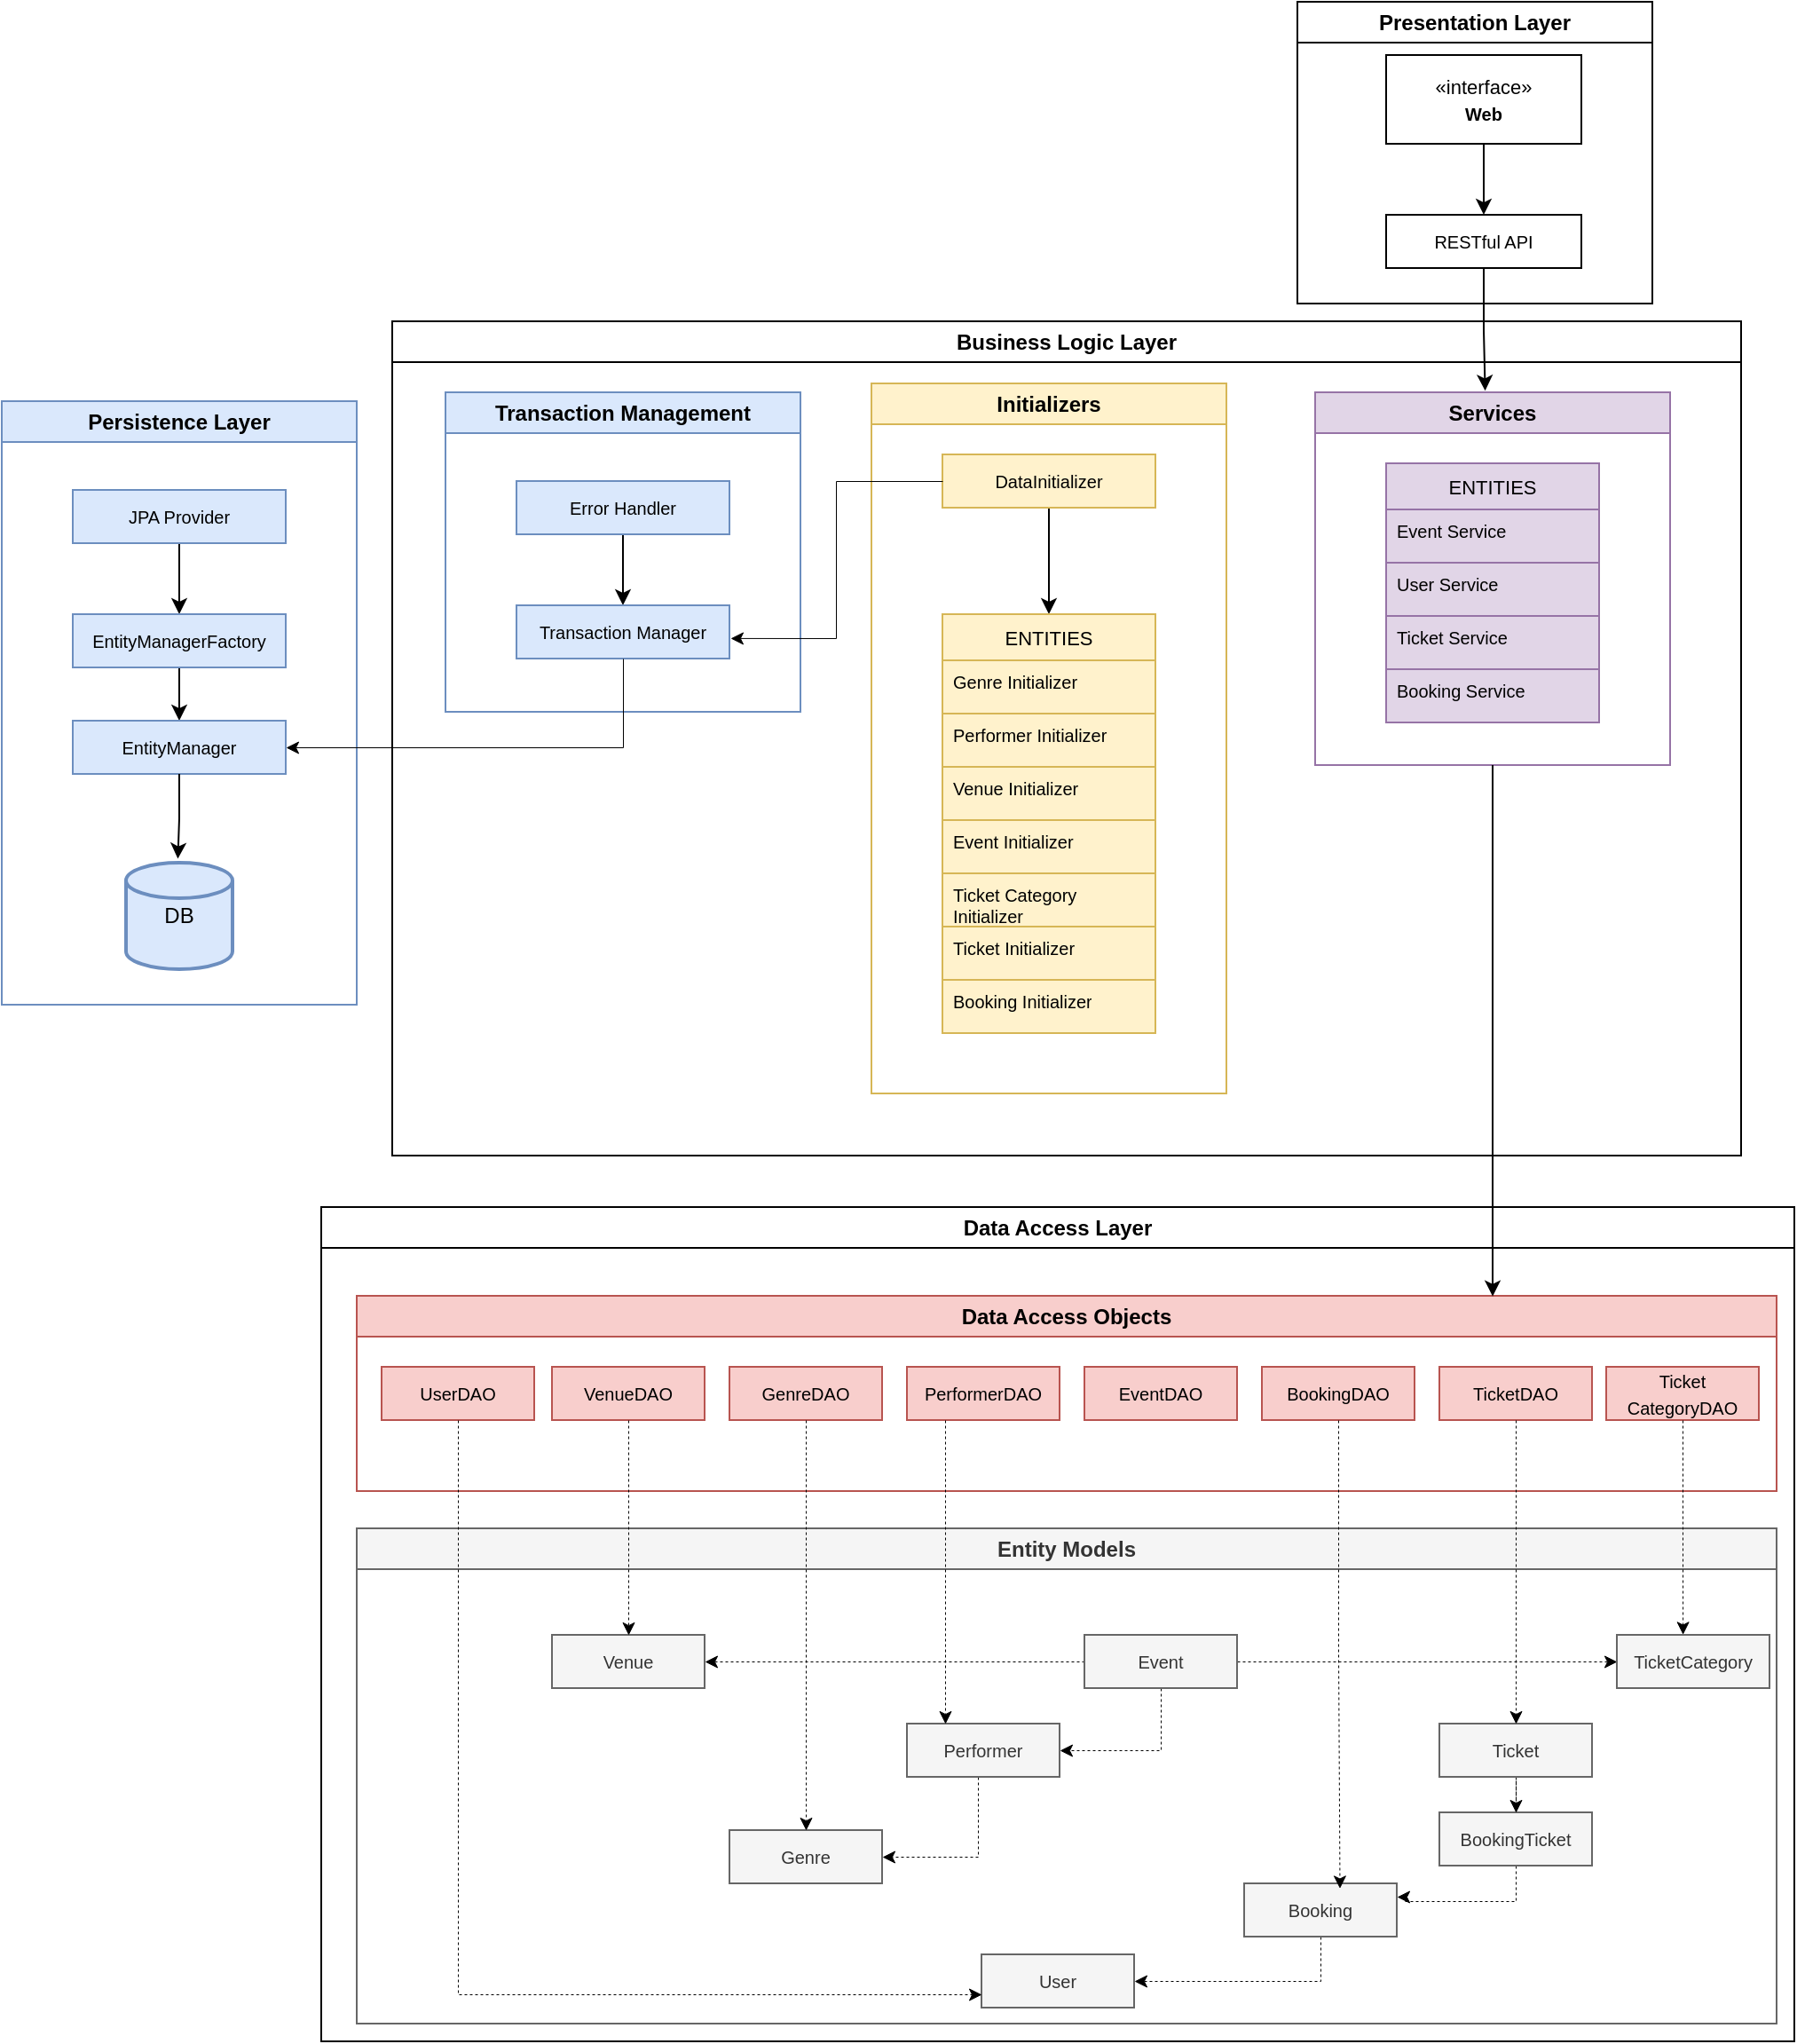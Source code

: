 <mxfile version="24.8.6">
  <diagram name="Page-1" id="KWjliaDX2a0zW5vGGWmH">
    <mxGraphModel dx="2206" dy="1135" grid="1" gridSize="10" guides="1" tooltips="1" connect="1" arrows="1" fold="1" page="1" pageScale="1" pageWidth="827" pageHeight="1169" math="0" shadow="0">
      <root>
        <mxCell id="0" />
        <mxCell id="1" parent="0" />
        <mxCell id="pRn54FA1rMRt-XrX93A3-1" value="Presentation Layer" style="swimlane;whiteSpace=wrap;html=1;" vertex="1" parent="1">
          <mxGeometry x="740" y="20" width="200" height="170" as="geometry" />
        </mxCell>
        <mxCell id="pRn54FA1rMRt-XrX93A3-4" style="edgeStyle=orthogonalEdgeStyle;rounded=0;orthogonalLoop=1;jettySize=auto;html=1;entryX=0.5;entryY=0;entryDx=0;entryDy=0;" edge="1" parent="pRn54FA1rMRt-XrX93A3-1" source="pRn54FA1rMRt-XrX93A3-2" target="pRn54FA1rMRt-XrX93A3-3">
          <mxGeometry relative="1" as="geometry" />
        </mxCell>
        <mxCell id="pRn54FA1rMRt-XrX93A3-2" value="&lt;font style=&quot;font-size: 11px;&quot;&gt;«interface»&lt;br&gt;&lt;/font&gt;&lt;b&gt;&lt;font style=&quot;font-size: 10px;&quot;&gt;Web&lt;/font&gt;&lt;/b&gt;" style="html=1;whiteSpace=wrap;" vertex="1" parent="pRn54FA1rMRt-XrX93A3-1">
          <mxGeometry x="50" y="30" width="110" height="50" as="geometry" />
        </mxCell>
        <mxCell id="pRn54FA1rMRt-XrX93A3-3" value="&lt;font style=&quot;font-size: 10px;&quot;&gt;RESTful API&lt;/font&gt;" style="rounded=0;whiteSpace=wrap;html=1;" vertex="1" parent="pRn54FA1rMRt-XrX93A3-1">
          <mxGeometry x="50" y="120" width="110" height="30" as="geometry" />
        </mxCell>
        <mxCell id="pRn54FA1rMRt-XrX93A3-5" value="Persistence Layer" style="swimlane;whiteSpace=wrap;html=1;fillColor=#dae8fc;strokeColor=#6c8ebf;" vertex="1" parent="1">
          <mxGeometry x="10" y="245" width="200" height="340" as="geometry" />
        </mxCell>
        <mxCell id="pRn54FA1rMRt-XrX93A3-8" value="" style="edgeStyle=orthogonalEdgeStyle;rounded=0;orthogonalLoop=1;jettySize=auto;html=1;" edge="1" parent="pRn54FA1rMRt-XrX93A3-5" source="pRn54FA1rMRt-XrX93A3-6" target="pRn54FA1rMRt-XrX93A3-7">
          <mxGeometry relative="1" as="geometry" />
        </mxCell>
        <mxCell id="pRn54FA1rMRt-XrX93A3-6" value="&lt;font size=&quot;1&quot;&gt;JPA Provider&lt;/font&gt;" style="rounded=0;whiteSpace=wrap;html=1;fillColor=#dae8fc;strokeColor=#6c8ebf;" vertex="1" parent="pRn54FA1rMRt-XrX93A3-5">
          <mxGeometry x="40" y="50" width="120" height="30" as="geometry" />
        </mxCell>
        <mxCell id="pRn54FA1rMRt-XrX93A3-10" value="" style="edgeStyle=orthogonalEdgeStyle;rounded=0;orthogonalLoop=1;jettySize=auto;html=1;" edge="1" parent="pRn54FA1rMRt-XrX93A3-5" source="pRn54FA1rMRt-XrX93A3-7" target="pRn54FA1rMRt-XrX93A3-9">
          <mxGeometry relative="1" as="geometry" />
        </mxCell>
        <mxCell id="pRn54FA1rMRt-XrX93A3-7" value="&lt;font size=&quot;1&quot;&gt;EntityManagerFactory&lt;/font&gt;" style="rounded=0;whiteSpace=wrap;html=1;fillColor=#dae8fc;strokeColor=#6c8ebf;" vertex="1" parent="pRn54FA1rMRt-XrX93A3-5">
          <mxGeometry x="40" y="120" width="120" height="30" as="geometry" />
        </mxCell>
        <mxCell id="pRn54FA1rMRt-XrX93A3-9" value="&lt;font size=&quot;1&quot;&gt;EntityManager&lt;/font&gt;" style="rounded=0;whiteSpace=wrap;html=1;fillColor=#dae8fc;strokeColor=#6c8ebf;" vertex="1" parent="pRn54FA1rMRt-XrX93A3-5">
          <mxGeometry x="40" y="180" width="120" height="30" as="geometry" />
        </mxCell>
        <mxCell id="pRn54FA1rMRt-XrX93A3-11" value="DB" style="strokeWidth=2;html=1;shape=mxgraph.flowchart.database;whiteSpace=wrap;fillColor=#dae8fc;strokeColor=#6c8ebf;" vertex="1" parent="pRn54FA1rMRt-XrX93A3-5">
          <mxGeometry x="70" y="260" width="60" height="60" as="geometry" />
        </mxCell>
        <mxCell id="pRn54FA1rMRt-XrX93A3-12" style="edgeStyle=orthogonalEdgeStyle;rounded=0;orthogonalLoop=1;jettySize=auto;html=1;entryX=0.487;entryY=-0.037;entryDx=0;entryDy=0;entryPerimeter=0;" edge="1" parent="pRn54FA1rMRt-XrX93A3-5" source="pRn54FA1rMRt-XrX93A3-9" target="pRn54FA1rMRt-XrX93A3-11">
          <mxGeometry relative="1" as="geometry" />
        </mxCell>
        <mxCell id="1LBBDcHjwE87D0FYHHia-13" value="Business Logic Layer" style="swimlane;whiteSpace=wrap;html=1;" vertex="1" parent="1">
          <mxGeometry x="230" y="200" width="760" height="470" as="geometry" />
        </mxCell>
        <mxCell id="1LBBDcHjwE87D0FYHHia-2" value="Services" style="swimlane;whiteSpace=wrap;html=1;fillColor=#e1d5e7;strokeColor=#9673a6;" vertex="1" parent="1LBBDcHjwE87D0FYHHia-13">
          <mxGeometry x="520" y="40" width="200" height="210" as="geometry" />
        </mxCell>
        <mxCell id="1LBBDcHjwE87D0FYHHia-5" value="ENTITIES" style="swimlane;fontStyle=0;childLayout=stackLayout;horizontal=1;startSize=26;horizontalStack=0;resizeParent=1;resizeParentMax=0;resizeLast=0;collapsible=1;marginBottom=0;align=center;fontSize=11;fillColor=#e1d5e7;strokeColor=#9673a6;" vertex="1" parent="1LBBDcHjwE87D0FYHHia-2">
          <mxGeometry x="40" y="40" width="120" height="146" as="geometry">
            <mxRectangle x="20" y="80" width="60" height="30" as="alternateBounds" />
          </mxGeometry>
        </mxCell>
        <mxCell id="1LBBDcHjwE87D0FYHHia-9" value="Event Service" style="text;strokeColor=#9673a6;fillColor=#e1d5e7;spacingLeft=4;spacingRight=4;overflow=hidden;rotatable=0;points=[[0,0.5],[1,0.5]];portConstraint=eastwest;fontSize=10;whiteSpace=wrap;html=1;" vertex="1" parent="1LBBDcHjwE87D0FYHHia-5">
          <mxGeometry y="26" width="120" height="30" as="geometry" />
        </mxCell>
        <mxCell id="1LBBDcHjwE87D0FYHHia-10" value="User Service" style="text;strokeColor=#9673a6;fillColor=#e1d5e7;spacingLeft=4;spacingRight=4;overflow=hidden;rotatable=0;points=[[0,0.5],[1,0.5]];portConstraint=eastwest;fontSize=10;whiteSpace=wrap;html=1;" vertex="1" parent="1LBBDcHjwE87D0FYHHia-5">
          <mxGeometry y="56" width="120" height="30" as="geometry" />
        </mxCell>
        <mxCell id="1LBBDcHjwE87D0FYHHia-11" value="Ticket Service" style="text;strokeColor=#9673a6;fillColor=#e1d5e7;spacingLeft=4;spacingRight=4;overflow=hidden;rotatable=0;points=[[0,0.5],[1,0.5]];portConstraint=eastwest;fontSize=10;whiteSpace=wrap;html=1;" vertex="1" parent="1LBBDcHjwE87D0FYHHia-5">
          <mxGeometry y="86" width="120" height="30" as="geometry" />
        </mxCell>
        <mxCell id="1LBBDcHjwE87D0FYHHia-12" value="Booking Service" style="text;strokeColor=#9673a6;fillColor=#e1d5e7;spacingLeft=4;spacingRight=4;overflow=hidden;rotatable=0;points=[[0,0.5],[1,0.5]];portConstraint=eastwest;fontSize=10;whiteSpace=wrap;html=1;" vertex="1" parent="1LBBDcHjwE87D0FYHHia-5">
          <mxGeometry y="116" width="120" height="30" as="geometry" />
        </mxCell>
        <mxCell id="pRn54FA1rMRt-XrX93A3-24" value="Transaction Management" style="swimlane;whiteSpace=wrap;html=1;fillColor=#dae8fc;strokeColor=#6C8EBF;" vertex="1" parent="1LBBDcHjwE87D0FYHHia-13">
          <mxGeometry x="30" y="40" width="200" height="180" as="geometry" />
        </mxCell>
        <mxCell id="pRn54FA1rMRt-XrX93A3-25" value="" style="edgeStyle=orthogonalEdgeStyle;rounded=0;orthogonalLoop=1;jettySize=auto;html=1;" edge="1" parent="pRn54FA1rMRt-XrX93A3-24" source="pRn54FA1rMRt-XrX93A3-26" target="pRn54FA1rMRt-XrX93A3-28">
          <mxGeometry relative="1" as="geometry" />
        </mxCell>
        <mxCell id="pRn54FA1rMRt-XrX93A3-26" value="&lt;font size=&quot;1&quot;&gt;Error Handler&lt;/font&gt;" style="rounded=0;whiteSpace=wrap;html=1;fillColor=#dae8fc;strokeColor=#6C8EBF;" vertex="1" parent="pRn54FA1rMRt-XrX93A3-24">
          <mxGeometry x="40" y="50" width="120" height="30" as="geometry" />
        </mxCell>
        <mxCell id="pRn54FA1rMRt-XrX93A3-28" value="&lt;font size=&quot;1&quot;&gt;Transaction Manager&lt;/font&gt;" style="rounded=0;whiteSpace=wrap;html=1;fillColor=#dae8fc;strokeColor=#6c8ebf;" vertex="1" parent="pRn54FA1rMRt-XrX93A3-24">
          <mxGeometry x="40" y="120" width="120" height="30" as="geometry" />
        </mxCell>
        <mxCell id="pRn54FA1rMRt-XrX93A3-13" value="Initializers" style="swimlane;whiteSpace=wrap;html=1;fillColor=#fff2cc;strokeColor=#d6b656;" vertex="1" parent="1LBBDcHjwE87D0FYHHia-13">
          <mxGeometry x="270" y="35" width="200" height="400" as="geometry" />
        </mxCell>
        <mxCell id="pRn54FA1rMRt-XrX93A3-23" style="edgeStyle=orthogonalEdgeStyle;rounded=0;orthogonalLoop=1;jettySize=auto;html=1;entryX=0.5;entryY=0;entryDx=0;entryDy=0;" edge="1" parent="pRn54FA1rMRt-XrX93A3-13" source="pRn54FA1rMRt-XrX93A3-14" target="pRn54FA1rMRt-XrX93A3-15">
          <mxGeometry relative="1" as="geometry" />
        </mxCell>
        <mxCell id="pRn54FA1rMRt-XrX93A3-14" value="&lt;font style=&quot;font-size: 10px;&quot;&gt;DataInitializer&lt;/font&gt;" style="rounded=0;whiteSpace=wrap;html=1;fillColor=#fff2cc;strokeColor=#d6b656;" vertex="1" parent="pRn54FA1rMRt-XrX93A3-13">
          <mxGeometry x="40" y="40" width="120" height="30" as="geometry" />
        </mxCell>
        <mxCell id="pRn54FA1rMRt-XrX93A3-15" value="ENTITIES" style="swimlane;fontStyle=0;childLayout=stackLayout;horizontal=1;startSize=26;horizontalStack=0;resizeParent=1;resizeParentMax=0;resizeLast=0;collapsible=1;marginBottom=0;align=center;fontSize=11;fillColor=#fff2cc;strokeColor=#d6b656;" vertex="1" parent="pRn54FA1rMRt-XrX93A3-13">
          <mxGeometry x="40" y="130" width="120" height="236" as="geometry">
            <mxRectangle x="20" y="80" width="60" height="30" as="alternateBounds" />
          </mxGeometry>
        </mxCell>
        <mxCell id="pRn54FA1rMRt-XrX93A3-16" value="Genre Initializer" style="text;strokeColor=#d6b656;fillColor=#fff2cc;spacingLeft=4;spacingRight=4;overflow=hidden;rotatable=0;points=[[0,0.5],[1,0.5]];portConstraint=eastwest;fontSize=10;whiteSpace=wrap;html=1;" vertex="1" parent="pRn54FA1rMRt-XrX93A3-15">
          <mxGeometry y="26" width="120" height="30" as="geometry" />
        </mxCell>
        <mxCell id="pRn54FA1rMRt-XrX93A3-17" value="Performer Initializer" style="text;strokeColor=#d6b656;fillColor=#fff2cc;spacingLeft=4;spacingRight=4;overflow=hidden;rotatable=0;points=[[0,0.5],[1,0.5]];portConstraint=eastwest;fontSize=10;whiteSpace=wrap;html=1;" vertex="1" parent="pRn54FA1rMRt-XrX93A3-15">
          <mxGeometry y="56" width="120" height="30" as="geometry" />
        </mxCell>
        <mxCell id="pRn54FA1rMRt-XrX93A3-18" value="Venue Initializer" style="text;strokeColor=#d6b656;fillColor=#fff2cc;spacingLeft=4;spacingRight=4;overflow=hidden;rotatable=0;points=[[0,0.5],[1,0.5]];portConstraint=eastwest;fontSize=10;whiteSpace=wrap;html=1;" vertex="1" parent="pRn54FA1rMRt-XrX93A3-15">
          <mxGeometry y="86" width="120" height="30" as="geometry" />
        </mxCell>
        <mxCell id="pRn54FA1rMRt-XrX93A3-22" value="Event Initializer" style="text;strokeColor=#d6b656;fillColor=#fff2cc;spacingLeft=4;spacingRight=4;overflow=hidden;rotatable=0;points=[[0,0.5],[1,0.5]];portConstraint=eastwest;fontSize=10;whiteSpace=wrap;html=1;" vertex="1" parent="pRn54FA1rMRt-XrX93A3-15">
          <mxGeometry y="116" width="120" height="30" as="geometry" />
        </mxCell>
        <mxCell id="pRn54FA1rMRt-XrX93A3-21" value="Ticket Category Initializer" style="text;strokeColor=#d6b656;fillColor=#fff2cc;spacingLeft=4;spacingRight=4;overflow=hidden;rotatable=0;points=[[0,0.5],[1,0.5]];portConstraint=eastwest;fontSize=10;whiteSpace=wrap;html=1;" vertex="1" parent="pRn54FA1rMRt-XrX93A3-15">
          <mxGeometry y="146" width="120" height="30" as="geometry" />
        </mxCell>
        <mxCell id="pRn54FA1rMRt-XrX93A3-20" value="Ticket Initializer" style="text;strokeColor=#d6b656;fillColor=#fff2cc;spacingLeft=4;spacingRight=4;overflow=hidden;rotatable=0;points=[[0,0.5],[1,0.5]];portConstraint=eastwest;fontSize=10;whiteSpace=wrap;html=1;" vertex="1" parent="pRn54FA1rMRt-XrX93A3-15">
          <mxGeometry y="176" width="120" height="30" as="geometry" />
        </mxCell>
        <mxCell id="pRn54FA1rMRt-XrX93A3-19" value="Booking Initializer" style="text;strokeColor=#d6b656;fillColor=#fff2cc;spacingLeft=4;spacingRight=4;overflow=hidden;rotatable=0;points=[[0,0.5],[1,0.5]];portConstraint=eastwest;fontSize=10;whiteSpace=wrap;html=1;" vertex="1" parent="pRn54FA1rMRt-XrX93A3-15">
          <mxGeometry y="206" width="120" height="30" as="geometry" />
        </mxCell>
        <mxCell id="e6dd-Gf9sKONnrLcu6J4-1" style="edgeStyle=orthogonalEdgeStyle;rounded=0;orthogonalLoop=1;jettySize=auto;html=1;entryX=1.004;entryY=0.615;entryDx=0;entryDy=0;entryPerimeter=0;strokeWidth=0.5;" edge="1" parent="1LBBDcHjwE87D0FYHHia-13" source="pRn54FA1rMRt-XrX93A3-14" target="pRn54FA1rMRt-XrX93A3-28">
          <mxGeometry relative="1" as="geometry">
            <Array as="points">
              <mxPoint x="250" y="90" />
              <mxPoint x="250" y="179" />
            </Array>
          </mxGeometry>
        </mxCell>
        <mxCell id="1LBBDcHjwE87D0FYHHia-15" style="edgeStyle=orthogonalEdgeStyle;rounded=0;orthogonalLoop=1;jettySize=auto;html=1;entryX=0.479;entryY=-0.004;entryDx=0;entryDy=0;entryPerimeter=0;" edge="1" parent="1" source="pRn54FA1rMRt-XrX93A3-3" target="1LBBDcHjwE87D0FYHHia-2">
          <mxGeometry relative="1" as="geometry" />
        </mxCell>
        <mxCell id="1LBBDcHjwE87D0FYHHia-16" value="Data Access Layer" style="swimlane;whiteSpace=wrap;html=1;" vertex="1" parent="1">
          <mxGeometry x="190" y="699" width="830" height="470" as="geometry" />
        </mxCell>
        <mxCell id="1LBBDcHjwE87D0FYHHia-38" value="Data Access Objects" style="swimlane;whiteSpace=wrap;html=1;fillColor=#f8cecc;strokeColor=#b85450;" vertex="1" parent="1LBBDcHjwE87D0FYHHia-16">
          <mxGeometry x="20" y="50" width="800" height="110" as="geometry" />
        </mxCell>
        <mxCell id="1LBBDcHjwE87D0FYHHia-39" value="&lt;font style=&quot;font-size: 10px;&quot;&gt;UserDAO&lt;/font&gt;" style="rounded=0;whiteSpace=wrap;html=1;fillColor=#f8cecc;strokeColor=#b85450;" vertex="1" parent="1LBBDcHjwE87D0FYHHia-38">
          <mxGeometry x="14" y="40" width="86" height="30" as="geometry" />
        </mxCell>
        <mxCell id="1LBBDcHjwE87D0FYHHia-43" value="&lt;font style=&quot;font-size: 10px;&quot;&gt;VenueDAO&lt;/font&gt;" style="rounded=0;whiteSpace=wrap;html=1;fillColor=#f8cecc;strokeColor=#b85450;" vertex="1" parent="1LBBDcHjwE87D0FYHHia-38">
          <mxGeometry x="110" y="40" width="86" height="30" as="geometry" />
        </mxCell>
        <mxCell id="1LBBDcHjwE87D0FYHHia-44" value="&lt;font style=&quot;font-size: 10px;&quot;&gt;GenreDAO&lt;/font&gt;" style="rounded=0;whiteSpace=wrap;html=1;fillColor=#f8cecc;strokeColor=#b85450;" vertex="1" parent="1LBBDcHjwE87D0FYHHia-38">
          <mxGeometry x="210" y="40" width="86" height="30" as="geometry" />
        </mxCell>
        <mxCell id="1LBBDcHjwE87D0FYHHia-45" value="&lt;font style=&quot;font-size: 10px;&quot;&gt;PerformerDAO&lt;/font&gt;" style="rounded=0;whiteSpace=wrap;html=1;fillColor=#f8cecc;strokeColor=#b85450;" vertex="1" parent="1LBBDcHjwE87D0FYHHia-38">
          <mxGeometry x="310" y="40" width="86" height="30" as="geometry" />
        </mxCell>
        <mxCell id="1LBBDcHjwE87D0FYHHia-46" value="&lt;font style=&quot;font-size: 10px;&quot;&gt;EventDAO&lt;/font&gt;" style="rounded=0;whiteSpace=wrap;html=1;fillColor=#f8cecc;strokeColor=#b85450;" vertex="1" parent="1LBBDcHjwE87D0FYHHia-38">
          <mxGeometry x="410" y="40" width="86" height="30" as="geometry" />
        </mxCell>
        <mxCell id="1LBBDcHjwE87D0FYHHia-47" value="&lt;font style=&quot;font-size: 10px;&quot;&gt;BookingDAO&lt;/font&gt;" style="rounded=0;whiteSpace=wrap;html=1;fillColor=#f8cecc;strokeColor=#b85450;" vertex="1" parent="1LBBDcHjwE87D0FYHHia-38">
          <mxGeometry x="510" y="40" width="86" height="30" as="geometry" />
        </mxCell>
        <mxCell id="1LBBDcHjwE87D0FYHHia-48" value="&lt;font style=&quot;font-size: 10px;&quot;&gt;TicketDAO&lt;/font&gt;" style="rounded=0;whiteSpace=wrap;html=1;fillColor=#f8cecc;strokeColor=#b85450;" vertex="1" parent="1LBBDcHjwE87D0FYHHia-38">
          <mxGeometry x="610" y="40" width="86" height="30" as="geometry" />
        </mxCell>
        <mxCell id="1LBBDcHjwE87D0FYHHia-49" value="&lt;font style=&quot;font-size: 10px;&quot;&gt;Ticket CategoryDAO&lt;/font&gt;" style="rounded=0;whiteSpace=wrap;html=1;fillColor=#f8cecc;strokeColor=#b85450;" vertex="1" parent="1LBBDcHjwE87D0FYHHia-38">
          <mxGeometry x="704" y="40" width="86" height="30" as="geometry" />
        </mxCell>
        <mxCell id="1LBBDcHjwE87D0FYHHia-50" value="Entity Models" style="swimlane;whiteSpace=wrap;html=1;fillColor=#f5f5f5;fontColor=#333333;strokeColor=#666666;" vertex="1" parent="1LBBDcHjwE87D0FYHHia-16">
          <mxGeometry x="20" y="181" width="800" height="279" as="geometry" />
        </mxCell>
        <mxCell id="1LBBDcHjwE87D0FYHHia-51" value="&lt;font style=&quot;font-size: 10px;&quot;&gt;User&lt;/font&gt;" style="rounded=0;whiteSpace=wrap;html=1;fillColor=#f5f5f5;strokeColor=#666666;fontColor=#333333;" vertex="1" parent="1LBBDcHjwE87D0FYHHia-50">
          <mxGeometry x="352" y="240" width="86" height="30" as="geometry" />
        </mxCell>
        <mxCell id="1LBBDcHjwE87D0FYHHia-64" value="&lt;font style=&quot;font-size: 10px;&quot;&gt;Venue&lt;/font&gt;" style="rounded=0;whiteSpace=wrap;html=1;fillColor=#f5f5f5;strokeColor=#666666;fontColor=#333333;" vertex="1" parent="1LBBDcHjwE87D0FYHHia-50">
          <mxGeometry x="110" y="60" width="86" height="30" as="geometry" />
        </mxCell>
        <mxCell id="1LBBDcHjwE87D0FYHHia-77" style="edgeStyle=orthogonalEdgeStyle;rounded=0;orthogonalLoop=1;jettySize=auto;html=1;entryX=1;entryY=0.5;entryDx=0;entryDy=0;strokeWidth=0.5;dashed=1;" edge="1" parent="1LBBDcHjwE87D0FYHHia-50" source="1LBBDcHjwE87D0FYHHia-65" target="1LBBDcHjwE87D0FYHHia-64">
          <mxGeometry relative="1" as="geometry" />
        </mxCell>
        <mxCell id="1LBBDcHjwE87D0FYHHia-78" style="edgeStyle=orthogonalEdgeStyle;rounded=0;orthogonalLoop=1;jettySize=auto;html=1;entryX=1;entryY=0.5;entryDx=0;entryDy=0;strokeWidth=0.5;dashed=1;" edge="1" parent="1LBBDcHjwE87D0FYHHia-50" source="1LBBDcHjwE87D0FYHHia-65" target="1LBBDcHjwE87D0FYHHia-66">
          <mxGeometry relative="1" as="geometry">
            <Array as="points">
              <mxPoint x="453" y="125" />
            </Array>
          </mxGeometry>
        </mxCell>
        <mxCell id="1LBBDcHjwE87D0FYHHia-85" style="edgeStyle=orthogonalEdgeStyle;rounded=0;orthogonalLoop=1;jettySize=auto;html=1;entryX=0;entryY=0.5;entryDx=0;entryDy=0;dashed=1;strokeWidth=0.5;" edge="1" parent="1LBBDcHjwE87D0FYHHia-50" source="1LBBDcHjwE87D0FYHHia-65" target="1LBBDcHjwE87D0FYHHia-71">
          <mxGeometry relative="1" as="geometry" />
        </mxCell>
        <mxCell id="1LBBDcHjwE87D0FYHHia-65" value="&lt;font style=&quot;font-size: 10px;&quot;&gt;Event&lt;/font&gt;" style="rounded=0;whiteSpace=wrap;html=1;fillColor=#f5f5f5;strokeColor=#666666;fontColor=#333333;" vertex="1" parent="1LBBDcHjwE87D0FYHHia-50">
          <mxGeometry x="410" y="60" width="86" height="30" as="geometry" />
        </mxCell>
        <mxCell id="1LBBDcHjwE87D0FYHHia-76" style="edgeStyle=orthogonalEdgeStyle;rounded=0;orthogonalLoop=1;jettySize=auto;html=1;entryX=1;entryY=0.5;entryDx=0;entryDy=0;strokeWidth=0.5;dashed=1;" edge="1" parent="1LBBDcHjwE87D0FYHHia-50" source="1LBBDcHjwE87D0FYHHia-66" target="1LBBDcHjwE87D0FYHHia-67">
          <mxGeometry relative="1" as="geometry">
            <Array as="points">
              <mxPoint x="350" y="185" />
            </Array>
          </mxGeometry>
        </mxCell>
        <mxCell id="1LBBDcHjwE87D0FYHHia-66" value="&lt;font style=&quot;font-size: 10px;&quot;&gt;Performer&lt;/font&gt;" style="rounded=0;whiteSpace=wrap;html=1;fillColor=#f5f5f5;strokeColor=#666666;fontColor=#333333;" vertex="1" parent="1LBBDcHjwE87D0FYHHia-50">
          <mxGeometry x="310" y="110" width="86" height="30" as="geometry" />
        </mxCell>
        <mxCell id="1LBBDcHjwE87D0FYHHia-67" value="&lt;font style=&quot;font-size: 10px;&quot;&gt;Genre&lt;/font&gt;" style="rounded=0;whiteSpace=wrap;html=1;fillColor=#f5f5f5;strokeColor=#666666;fontColor=#333333;" vertex="1" parent="1LBBDcHjwE87D0FYHHia-50">
          <mxGeometry x="210" y="170" width="86" height="30" as="geometry" />
        </mxCell>
        <mxCell id="1LBBDcHjwE87D0FYHHia-80" style="edgeStyle=orthogonalEdgeStyle;rounded=0;orthogonalLoop=1;jettySize=auto;html=1;entryX=1;entryY=0.5;entryDx=0;entryDy=0;strokeWidth=0.5;dashed=1;" edge="1" parent="1LBBDcHjwE87D0FYHHia-50" source="1LBBDcHjwE87D0FYHHia-68" target="1LBBDcHjwE87D0FYHHia-51">
          <mxGeometry relative="1" as="geometry">
            <Array as="points">
              <mxPoint x="543" y="255" />
            </Array>
          </mxGeometry>
        </mxCell>
        <mxCell id="1LBBDcHjwE87D0FYHHia-68" value="&lt;font style=&quot;font-size: 10px;&quot;&gt;Booking&lt;/font&gt;" style="rounded=0;whiteSpace=wrap;html=1;fillColor=#f5f5f5;strokeColor=#666666;fontColor=#333333;" vertex="1" parent="1LBBDcHjwE87D0FYHHia-50">
          <mxGeometry x="500" y="200" width="86" height="30" as="geometry" />
        </mxCell>
        <mxCell id="1LBBDcHjwE87D0FYHHia-82" style="edgeStyle=orthogonalEdgeStyle;rounded=0;orthogonalLoop=1;jettySize=auto;html=1;endArrow=classic;endFill=1;dashed=1;strokeWidth=0.5;entryX=1;entryY=0.25;entryDx=0;entryDy=0;" edge="1" parent="1LBBDcHjwE87D0FYHHia-50" source="1LBBDcHjwE87D0FYHHia-69" target="1LBBDcHjwE87D0FYHHia-68">
          <mxGeometry relative="1" as="geometry">
            <mxPoint x="550" y="175" as="targetPoint" />
            <Array as="points">
              <mxPoint x="653" y="210" />
              <mxPoint x="590" y="210" />
              <mxPoint x="590" y="207" />
            </Array>
          </mxGeometry>
        </mxCell>
        <mxCell id="1LBBDcHjwE87D0FYHHia-69" value="&lt;font style=&quot;font-size: 10px;&quot;&gt;BookingTicket&lt;/font&gt;" style="rounded=0;whiteSpace=wrap;html=1;fillColor=#f5f5f5;strokeColor=#666666;fontColor=#333333;" vertex="1" parent="1LBBDcHjwE87D0FYHHia-50">
          <mxGeometry x="610" y="160" width="86" height="30" as="geometry" />
        </mxCell>
        <mxCell id="1LBBDcHjwE87D0FYHHia-84" value="" style="edgeStyle=orthogonalEdgeStyle;rounded=0;orthogonalLoop=1;jettySize=auto;html=1;strokeWidth=0.5;dashed=1;" edge="1" parent="1LBBDcHjwE87D0FYHHia-50" source="1LBBDcHjwE87D0FYHHia-70" target="1LBBDcHjwE87D0FYHHia-69">
          <mxGeometry relative="1" as="geometry" />
        </mxCell>
        <mxCell id="1LBBDcHjwE87D0FYHHia-70" value="&lt;span style=&quot;font-size: 10px;&quot;&gt;Ticket&lt;/span&gt;" style="rounded=0;whiteSpace=wrap;html=1;fillColor=#f5f5f5;strokeColor=#666666;fontColor=#333333;" vertex="1" parent="1LBBDcHjwE87D0FYHHia-50">
          <mxGeometry x="610" y="110" width="86" height="30" as="geometry" />
        </mxCell>
        <mxCell id="1LBBDcHjwE87D0FYHHia-71" value="&lt;span style=&quot;font-size: 10px;&quot;&gt;TicketCategory&lt;/span&gt;" style="rounded=0;whiteSpace=wrap;html=1;fillColor=#f5f5f5;strokeColor=#666666;fontColor=#333333;" vertex="1" parent="1LBBDcHjwE87D0FYHHia-50">
          <mxGeometry x="710" y="60" width="86" height="30" as="geometry" />
        </mxCell>
        <mxCell id="1LBBDcHjwE87D0FYHHia-72" style="edgeStyle=orthogonalEdgeStyle;rounded=0;orthogonalLoop=1;jettySize=auto;html=1;entryX=0;entryY=0.75;entryDx=0;entryDy=0;strokeWidth=0.5;dashed=1;" edge="1" parent="1LBBDcHjwE87D0FYHHia-16" source="1LBBDcHjwE87D0FYHHia-39" target="1LBBDcHjwE87D0FYHHia-51">
          <mxGeometry relative="1" as="geometry">
            <Array as="points">
              <mxPoint x="77" y="443" />
            </Array>
          </mxGeometry>
        </mxCell>
        <mxCell id="1LBBDcHjwE87D0FYHHia-73" style="edgeStyle=orthogonalEdgeStyle;rounded=0;orthogonalLoop=1;jettySize=auto;html=1;entryX=0.5;entryY=0;entryDx=0;entryDy=0;strokeWidth=0.5;dashed=1;" edge="1" parent="1LBBDcHjwE87D0FYHHia-16" source="1LBBDcHjwE87D0FYHHia-43" target="1LBBDcHjwE87D0FYHHia-64">
          <mxGeometry relative="1" as="geometry" />
        </mxCell>
        <mxCell id="1LBBDcHjwE87D0FYHHia-74" style="edgeStyle=orthogonalEdgeStyle;rounded=0;orthogonalLoop=1;jettySize=auto;html=1;entryX=0.5;entryY=0;entryDx=0;entryDy=0;strokeWidth=0.5;dashed=1;" edge="1" parent="1LBBDcHjwE87D0FYHHia-16" source="1LBBDcHjwE87D0FYHHia-44" target="1LBBDcHjwE87D0FYHHia-67">
          <mxGeometry relative="1" as="geometry" />
        </mxCell>
        <mxCell id="1LBBDcHjwE87D0FYHHia-75" style="edgeStyle=orthogonalEdgeStyle;rounded=0;orthogonalLoop=1;jettySize=auto;html=1;entryX=0.25;entryY=0;entryDx=0;entryDy=0;strokeWidth=0.5;dashed=1;" edge="1" parent="1LBBDcHjwE87D0FYHHia-16" source="1LBBDcHjwE87D0FYHHia-45" target="1LBBDcHjwE87D0FYHHia-66">
          <mxGeometry relative="1" as="geometry">
            <Array as="points">
              <mxPoint x="352" y="206" />
            </Array>
          </mxGeometry>
        </mxCell>
        <mxCell id="1LBBDcHjwE87D0FYHHia-79" style="edgeStyle=orthogonalEdgeStyle;rounded=0;orthogonalLoop=1;jettySize=auto;html=1;entryX=0.625;entryY=0.09;entryDx=0;entryDy=0;entryPerimeter=0;strokeWidth=0.5;dashed=1;" edge="1" parent="1LBBDcHjwE87D0FYHHia-16" source="1LBBDcHjwE87D0FYHHia-47" target="1LBBDcHjwE87D0FYHHia-68">
          <mxGeometry relative="1" as="geometry" />
        </mxCell>
        <mxCell id="1LBBDcHjwE87D0FYHHia-83" style="edgeStyle=orthogonalEdgeStyle;rounded=0;orthogonalLoop=1;jettySize=auto;html=1;entryX=0.5;entryY=0;entryDx=0;entryDy=0;strokeWidth=0.5;dashed=1;" edge="1" parent="1LBBDcHjwE87D0FYHHia-16" source="1LBBDcHjwE87D0FYHHia-48" target="1LBBDcHjwE87D0FYHHia-70">
          <mxGeometry relative="1" as="geometry" />
        </mxCell>
        <mxCell id="1LBBDcHjwE87D0FYHHia-86" style="edgeStyle=orthogonalEdgeStyle;rounded=0;orthogonalLoop=1;jettySize=auto;html=1;entryX=0.431;entryY=-0.011;entryDx=0;entryDy=0;entryPerimeter=0;strokeWidth=0.5;dashed=1;" edge="1" parent="1LBBDcHjwE87D0FYHHia-16" source="1LBBDcHjwE87D0FYHHia-49" target="1LBBDcHjwE87D0FYHHia-71">
          <mxGeometry relative="1" as="geometry" />
        </mxCell>
        <mxCell id="1LBBDcHjwE87D0FYHHia-87" style="edgeStyle=orthogonalEdgeStyle;rounded=0;orthogonalLoop=1;jettySize=auto;html=1;entryX=0.8;entryY=0.003;entryDx=0;entryDy=0;entryPerimeter=0;" edge="1" parent="1" source="1LBBDcHjwE87D0FYHHia-2" target="1LBBDcHjwE87D0FYHHia-38">
          <mxGeometry relative="1" as="geometry" />
        </mxCell>
        <mxCell id="e6dd-Gf9sKONnrLcu6J4-2" style="edgeStyle=orthogonalEdgeStyle;rounded=0;orthogonalLoop=1;jettySize=auto;html=1;entryX=1;entryY=0.5;entryDx=0;entryDy=0;strokeWidth=0.5;" edge="1" parent="1" source="pRn54FA1rMRt-XrX93A3-28" target="pRn54FA1rMRt-XrX93A3-9">
          <mxGeometry relative="1" as="geometry">
            <Array as="points">
              <mxPoint x="360" y="440" />
            </Array>
          </mxGeometry>
        </mxCell>
      </root>
    </mxGraphModel>
  </diagram>
</mxfile>
